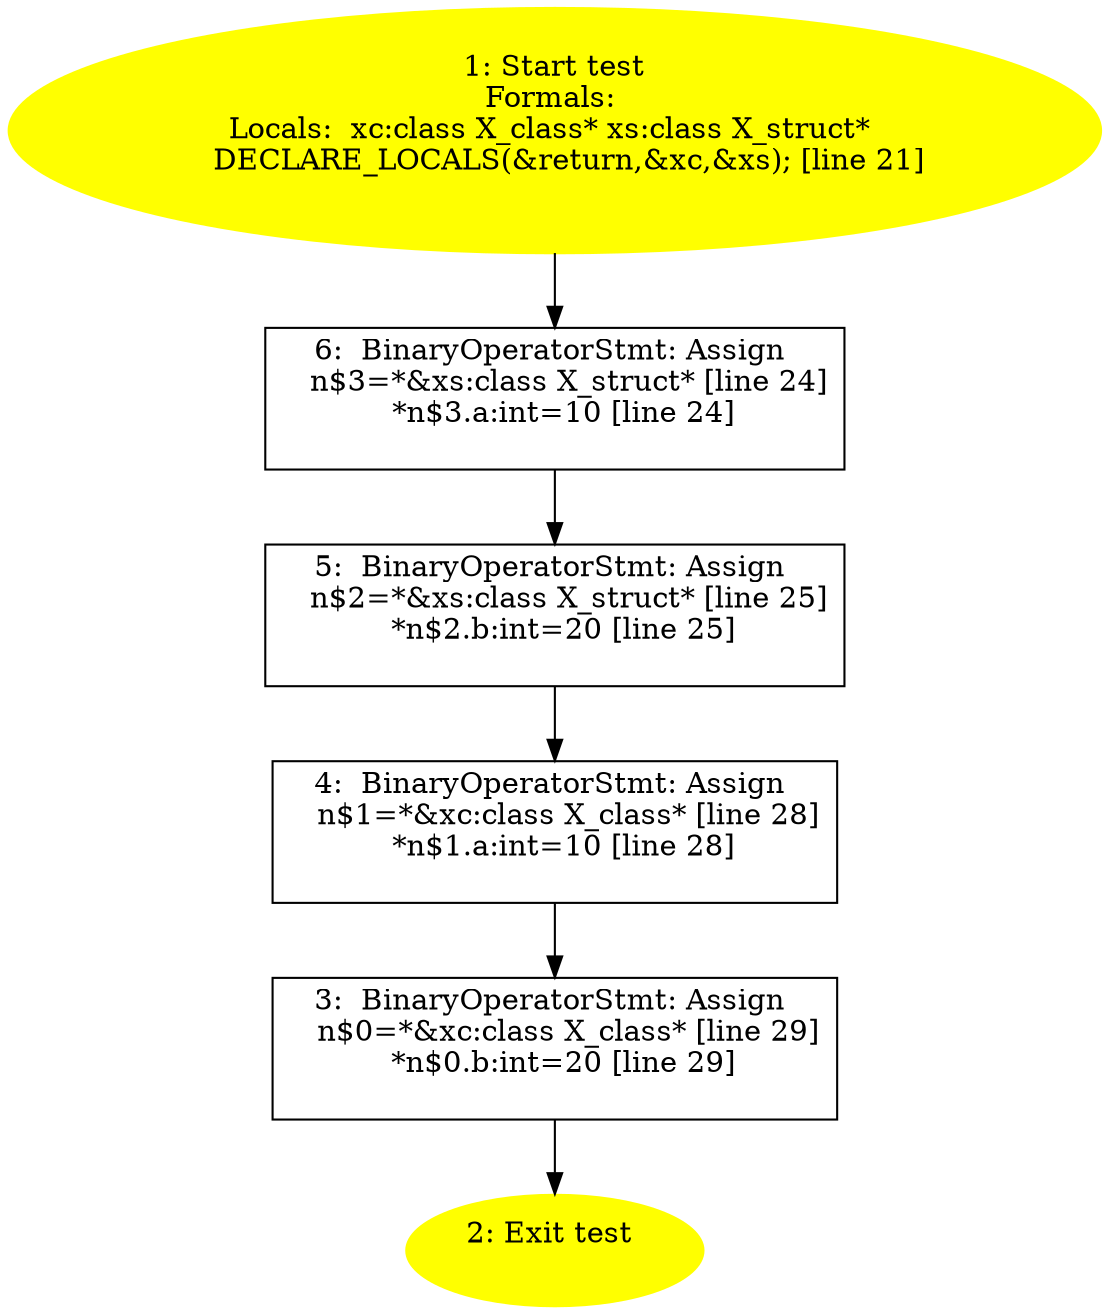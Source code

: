 /* @generated */
digraph iCFG {
"test{d41d8cd98f00b204e9800998ecf8427e_Z4testv}.8c08101fe48ee96867ff8578442d10bc_6" [label="6:  BinaryOperatorStmt: Assign \n   n$3=*&xs:class X_struct* [line 24]\n  *n$3.a:int=10 [line 24]\n " shape="box"]
	

	 "test{d41d8cd98f00b204e9800998ecf8427e_Z4testv}.8c08101fe48ee96867ff8578442d10bc_6" -> "test{d41d8cd98f00b204e9800998ecf8427e_Z4testv}.8c08101fe48ee96867ff8578442d10bc_5" ;
"test{d41d8cd98f00b204e9800998ecf8427e_Z4testv}.8c08101fe48ee96867ff8578442d10bc_5" [label="5:  BinaryOperatorStmt: Assign \n   n$2=*&xs:class X_struct* [line 25]\n  *n$2.b:int=20 [line 25]\n " shape="box"]
	

	 "test{d41d8cd98f00b204e9800998ecf8427e_Z4testv}.8c08101fe48ee96867ff8578442d10bc_5" -> "test{d41d8cd98f00b204e9800998ecf8427e_Z4testv}.8c08101fe48ee96867ff8578442d10bc_4" ;
"test{d41d8cd98f00b204e9800998ecf8427e_Z4testv}.8c08101fe48ee96867ff8578442d10bc_4" [label="4:  BinaryOperatorStmt: Assign \n   n$1=*&xc:class X_class* [line 28]\n  *n$1.a:int=10 [line 28]\n " shape="box"]
	

	 "test{d41d8cd98f00b204e9800998ecf8427e_Z4testv}.8c08101fe48ee96867ff8578442d10bc_4" -> "test{d41d8cd98f00b204e9800998ecf8427e_Z4testv}.8c08101fe48ee96867ff8578442d10bc_3" ;
"test{d41d8cd98f00b204e9800998ecf8427e_Z4testv}.8c08101fe48ee96867ff8578442d10bc_3" [label="3:  BinaryOperatorStmt: Assign \n   n$0=*&xc:class X_class* [line 29]\n  *n$0.b:int=20 [line 29]\n " shape="box"]
	

	 "test{d41d8cd98f00b204e9800998ecf8427e_Z4testv}.8c08101fe48ee96867ff8578442d10bc_3" -> "test{d41d8cd98f00b204e9800998ecf8427e_Z4testv}.8c08101fe48ee96867ff8578442d10bc_2" ;
"test{d41d8cd98f00b204e9800998ecf8427e_Z4testv}.8c08101fe48ee96867ff8578442d10bc_2" [label="2: Exit test \n  " color=yellow style=filled]
	

"test{d41d8cd98f00b204e9800998ecf8427e_Z4testv}.8c08101fe48ee96867ff8578442d10bc_1" [label="1: Start test\nFormals: \nLocals:  xc:class X_class* xs:class X_struct* \n   DECLARE_LOCALS(&return,&xc,&xs); [line 21]\n " color=yellow style=filled]
	

	 "test{d41d8cd98f00b204e9800998ecf8427e_Z4testv}.8c08101fe48ee96867ff8578442d10bc_1" -> "test{d41d8cd98f00b204e9800998ecf8427e_Z4testv}.8c08101fe48ee96867ff8578442d10bc_6" ;
}
